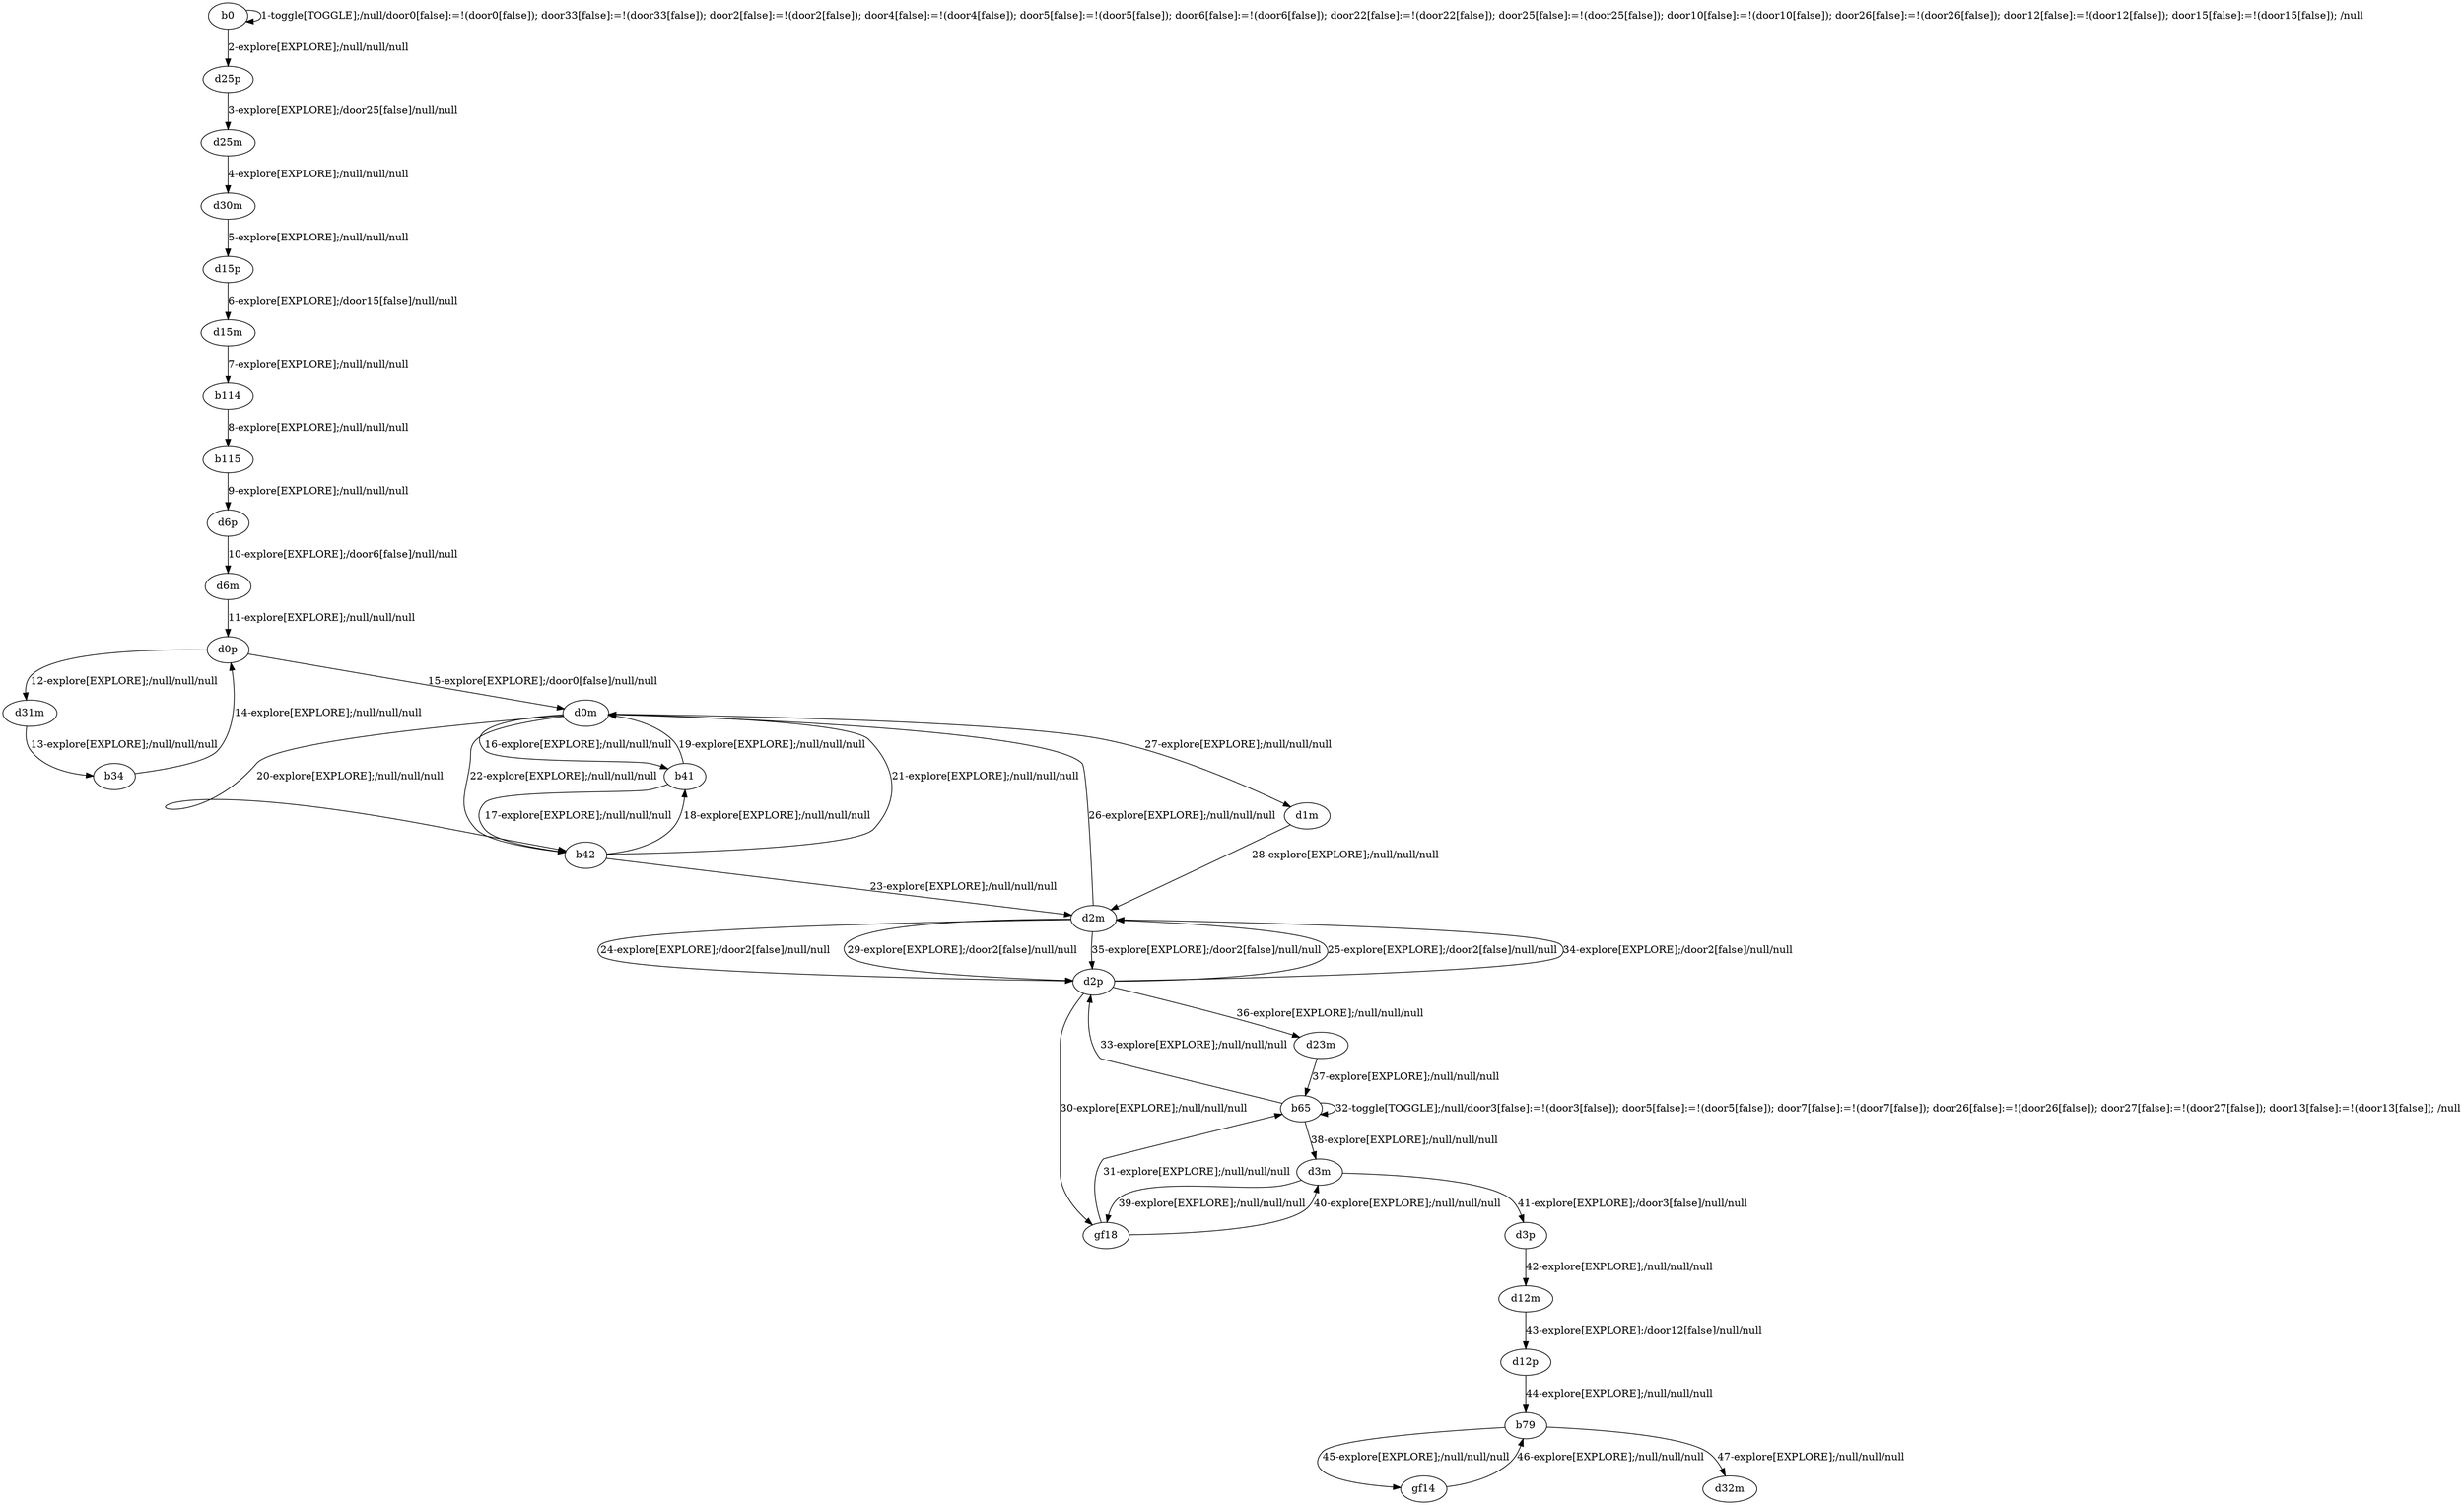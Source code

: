 # Total number of goals covered by this test: 1
# b79 --> d32m

digraph g {
"b0" -> "b0" [label = "1-toggle[TOGGLE];/null/door0[false]:=!(door0[false]); door33[false]:=!(door33[false]); door2[false]:=!(door2[false]); door4[false]:=!(door4[false]); door5[false]:=!(door5[false]); door6[false]:=!(door6[false]); door22[false]:=!(door22[false]); door25[false]:=!(door25[false]); door10[false]:=!(door10[false]); door26[false]:=!(door26[false]); door12[false]:=!(door12[false]); door15[false]:=!(door15[false]); /null"];
"b0" -> "d25p" [label = "2-explore[EXPLORE];/null/null/null"];
"d25p" -> "d25m" [label = "3-explore[EXPLORE];/door25[false]/null/null"];
"d25m" -> "d30m" [label = "4-explore[EXPLORE];/null/null/null"];
"d30m" -> "d15p" [label = "5-explore[EXPLORE];/null/null/null"];
"d15p" -> "d15m" [label = "6-explore[EXPLORE];/door15[false]/null/null"];
"d15m" -> "b114" [label = "7-explore[EXPLORE];/null/null/null"];
"b114" -> "b115" [label = "8-explore[EXPLORE];/null/null/null"];
"b115" -> "d6p" [label = "9-explore[EXPLORE];/null/null/null"];
"d6p" -> "d6m" [label = "10-explore[EXPLORE];/door6[false]/null/null"];
"d6m" -> "d0p" [label = "11-explore[EXPLORE];/null/null/null"];
"d0p" -> "d31m" [label = "12-explore[EXPLORE];/null/null/null"];
"d31m" -> "b34" [label = "13-explore[EXPLORE];/null/null/null"];
"b34" -> "d0p" [label = "14-explore[EXPLORE];/null/null/null"];
"d0p" -> "d0m" [label = "15-explore[EXPLORE];/door0[false]/null/null"];
"d0m" -> "b41" [label = "16-explore[EXPLORE];/null/null/null"];
"b41" -> "b42" [label = "17-explore[EXPLORE];/null/null/null"];
"b42" -> "b41" [label = "18-explore[EXPLORE];/null/null/null"];
"b41" -> "d0m" [label = "19-explore[EXPLORE];/null/null/null"];
"d0m" -> "b42" [label = "20-explore[EXPLORE];/null/null/null"];
"b42" -> "d0m" [label = "21-explore[EXPLORE];/null/null/null"];
"d0m" -> "b42" [label = "22-explore[EXPLORE];/null/null/null"];
"b42" -> "d2m" [label = "23-explore[EXPLORE];/null/null/null"];
"d2m" -> "d2p" [label = "24-explore[EXPLORE];/door2[false]/null/null"];
"d2p" -> "d2m" [label = "25-explore[EXPLORE];/door2[false]/null/null"];
"d2m" -> "d0m" [label = "26-explore[EXPLORE];/null/null/null"];
"d0m" -> "d1m" [label = "27-explore[EXPLORE];/null/null/null"];
"d1m" -> "d2m" [label = "28-explore[EXPLORE];/null/null/null"];
"d2m" -> "d2p" [label = "29-explore[EXPLORE];/door2[false]/null/null"];
"d2p" -> "gf18" [label = "30-explore[EXPLORE];/null/null/null"];
"gf18" -> "b65" [label = "31-explore[EXPLORE];/null/null/null"];
"b65" -> "b65" [label = "32-toggle[TOGGLE];/null/door3[false]:=!(door3[false]); door5[false]:=!(door5[false]); door7[false]:=!(door7[false]); door26[false]:=!(door26[false]); door27[false]:=!(door27[false]); door13[false]:=!(door13[false]); /null"];
"b65" -> "d2p" [label = "33-explore[EXPLORE];/null/null/null"];
"d2p" -> "d2m" [label = "34-explore[EXPLORE];/door2[false]/null/null"];
"d2m" -> "d2p" [label = "35-explore[EXPLORE];/door2[false]/null/null"];
"d2p" -> "d23m" [label = "36-explore[EXPLORE];/null/null/null"];
"d23m" -> "b65" [label = "37-explore[EXPLORE];/null/null/null"];
"b65" -> "d3m" [label = "38-explore[EXPLORE];/null/null/null"];
"d3m" -> "gf18" [label = "39-explore[EXPLORE];/null/null/null"];
"gf18" -> "d3m" [label = "40-explore[EXPLORE];/null/null/null"];
"d3m" -> "d3p" [label = "41-explore[EXPLORE];/door3[false]/null/null"];
"d3p" -> "d12m" [label = "42-explore[EXPLORE];/null/null/null"];
"d12m" -> "d12p" [label = "43-explore[EXPLORE];/door12[false]/null/null"];
"d12p" -> "b79" [label = "44-explore[EXPLORE];/null/null/null"];
"b79" -> "gf14" [label = "45-explore[EXPLORE];/null/null/null"];
"gf14" -> "b79" [label = "46-explore[EXPLORE];/null/null/null"];
"b79" -> "d32m" [label = "47-explore[EXPLORE];/null/null/null"];
}